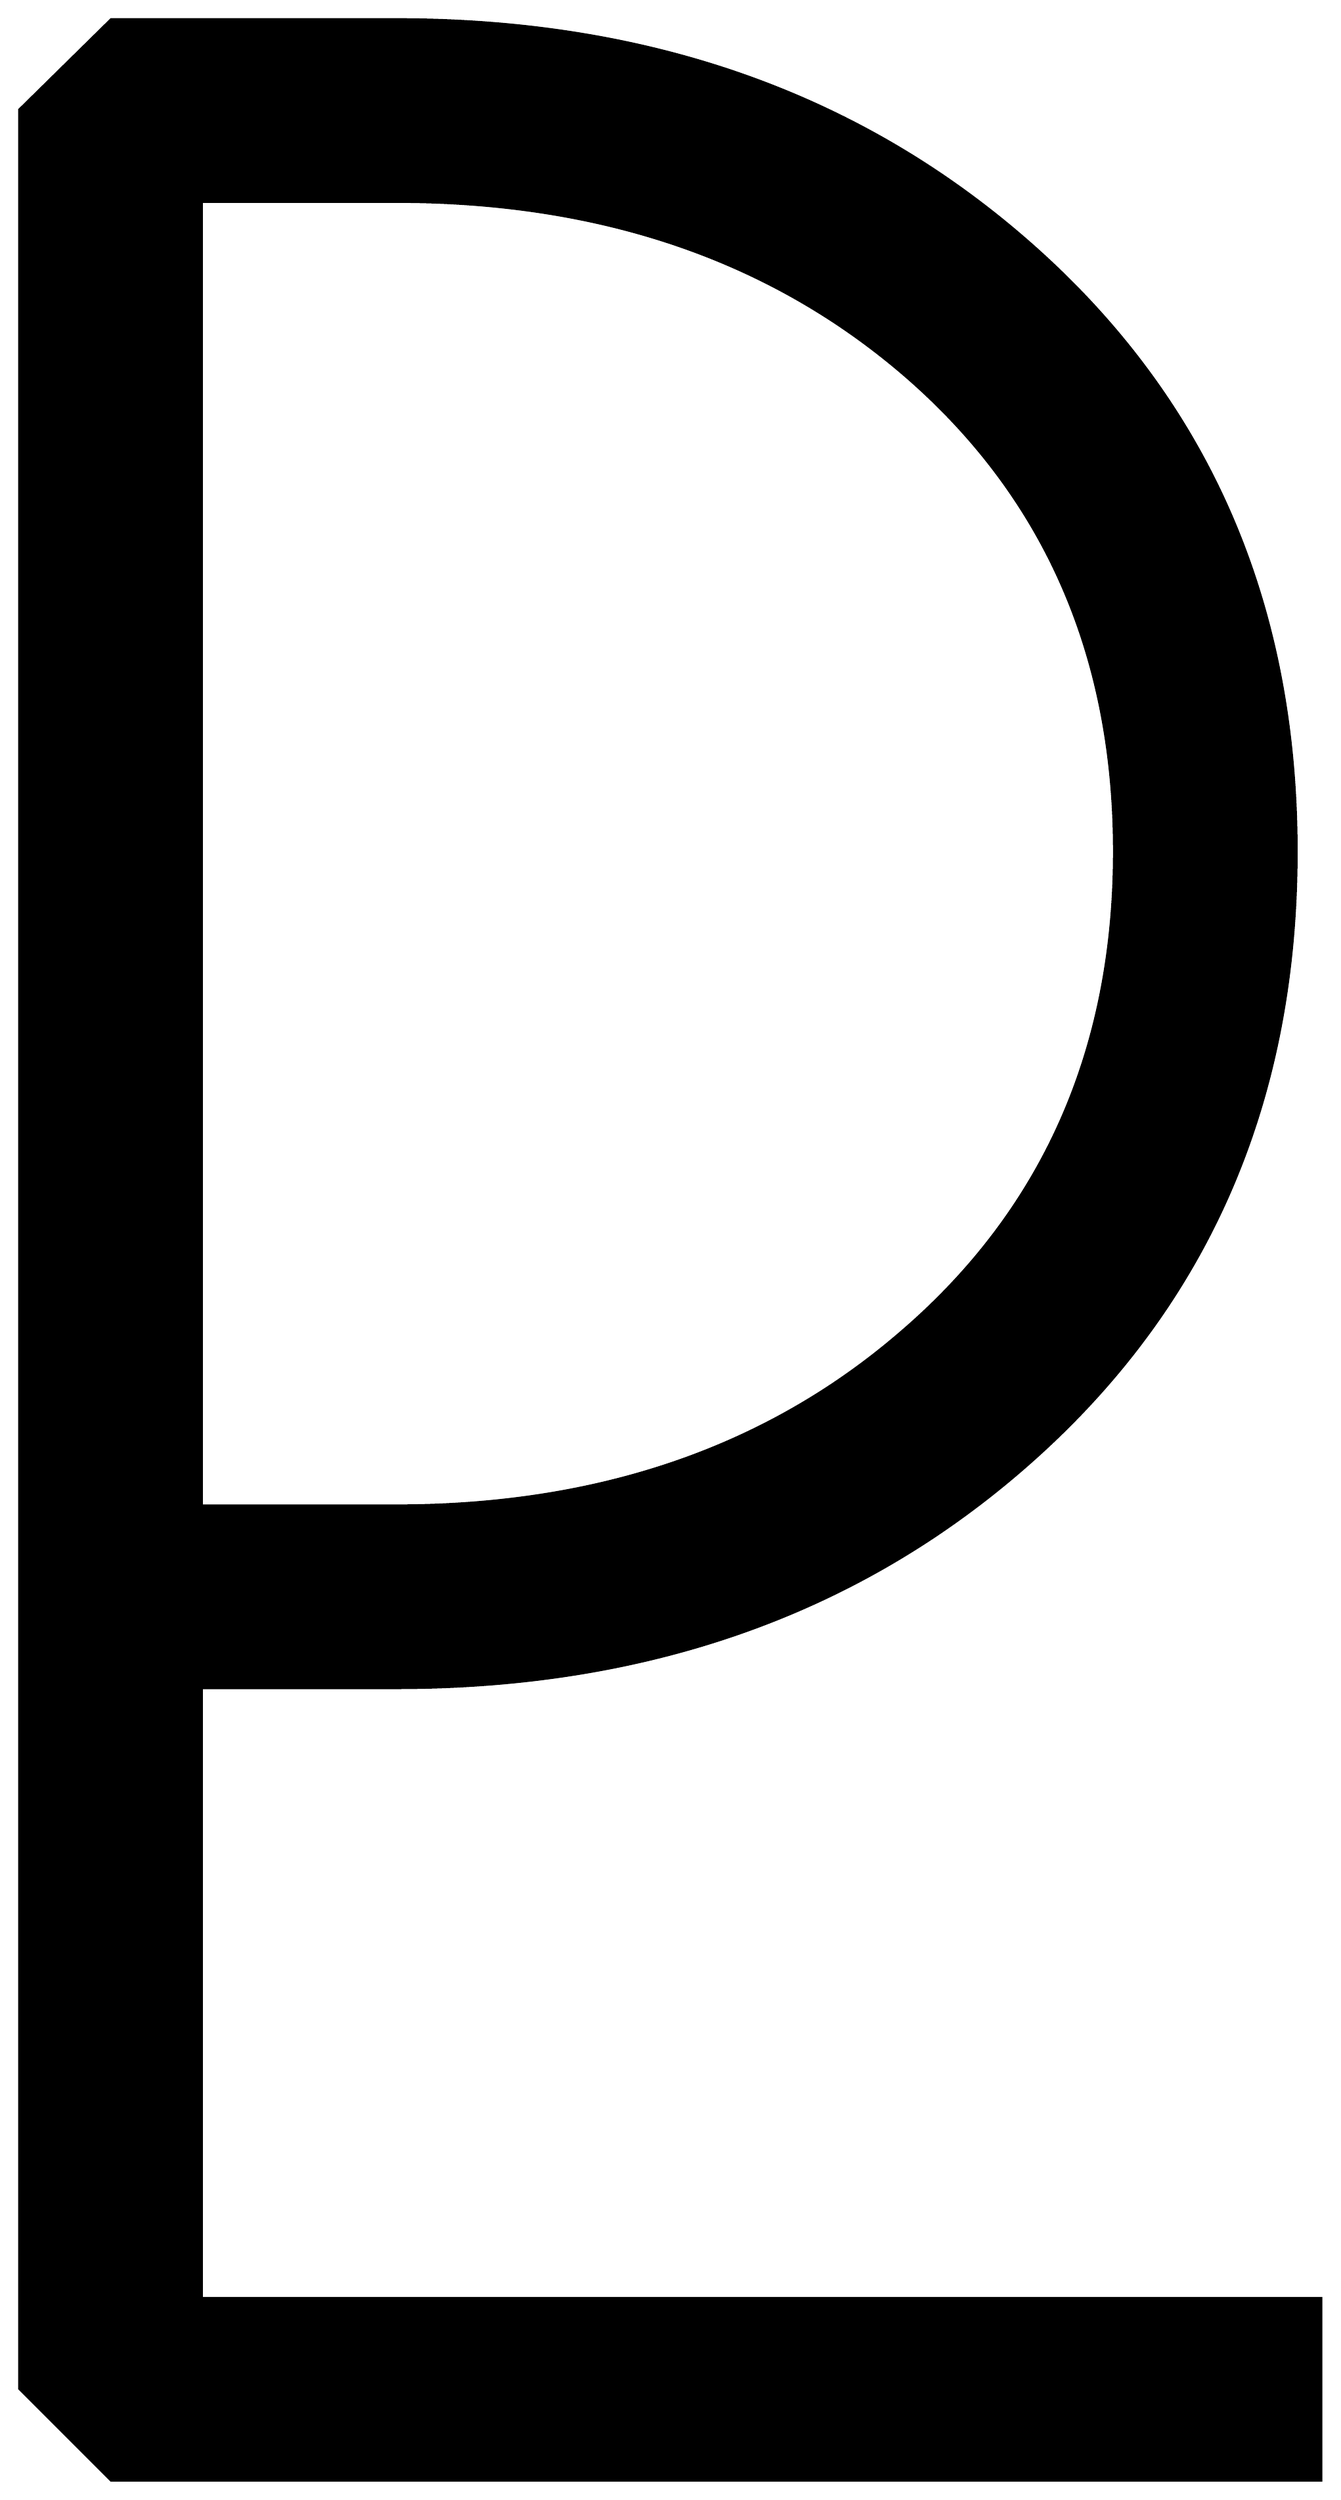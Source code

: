 


\begin{tikzpicture}[y=0.80pt, x=0.80pt, yscale=-1.0, xscale=1.0, inner sep=0pt, outer sep=0pt]
\begin{scope}[shift={(100.0,1770.0)},nonzero rule]
  \path[draw=.,fill=.,line width=1.600pt] (995.0,200.0) --
    (163.0,200.0) -- (100.0,137.0) -- (100.0,-1430.0) --
    (163.0,-1492.0) -- (359.0,-1492.0) .. controls
    (533.0,-1492.0) and (678.333,-1440.667) .. (795.0,-1338.0) ..
    controls (917.0,-1230.667) and (978.0,-1091.333) ..
    (978.0,-920.0) .. controls (978.0,-748.0) and (917.0,-608.0)
    .. (795.0,-500.0) .. controls (678.333,-396.667) and
    (533.0,-345.0) .. (359.0,-345.0) -- (225.0,-345.0) --
    (225.0,75.0) -- (995.0,75.0) -- (995.0,200.0) --
    cycle(853.0,-920.0) .. controls (853.0,-1056.667) and
    (804.0,-1166.667) .. (706.0,-1250.0) .. controls
    (614.0,-1328.0) and (498.333,-1367.0) .. (359.0,-1367.0) --
    (225.0,-1367.0) -- (225.0,-470.0) -- (359.0,-470.0) ..
    controls (498.333,-470.0) and (614.0,-509.667) .. (706.0,-589.0)
    .. controls (804.0,-673.0) and (853.0,-783.333) ..
    (853.0,-920.0) -- cycle;
\end{scope}

\end{tikzpicture}

